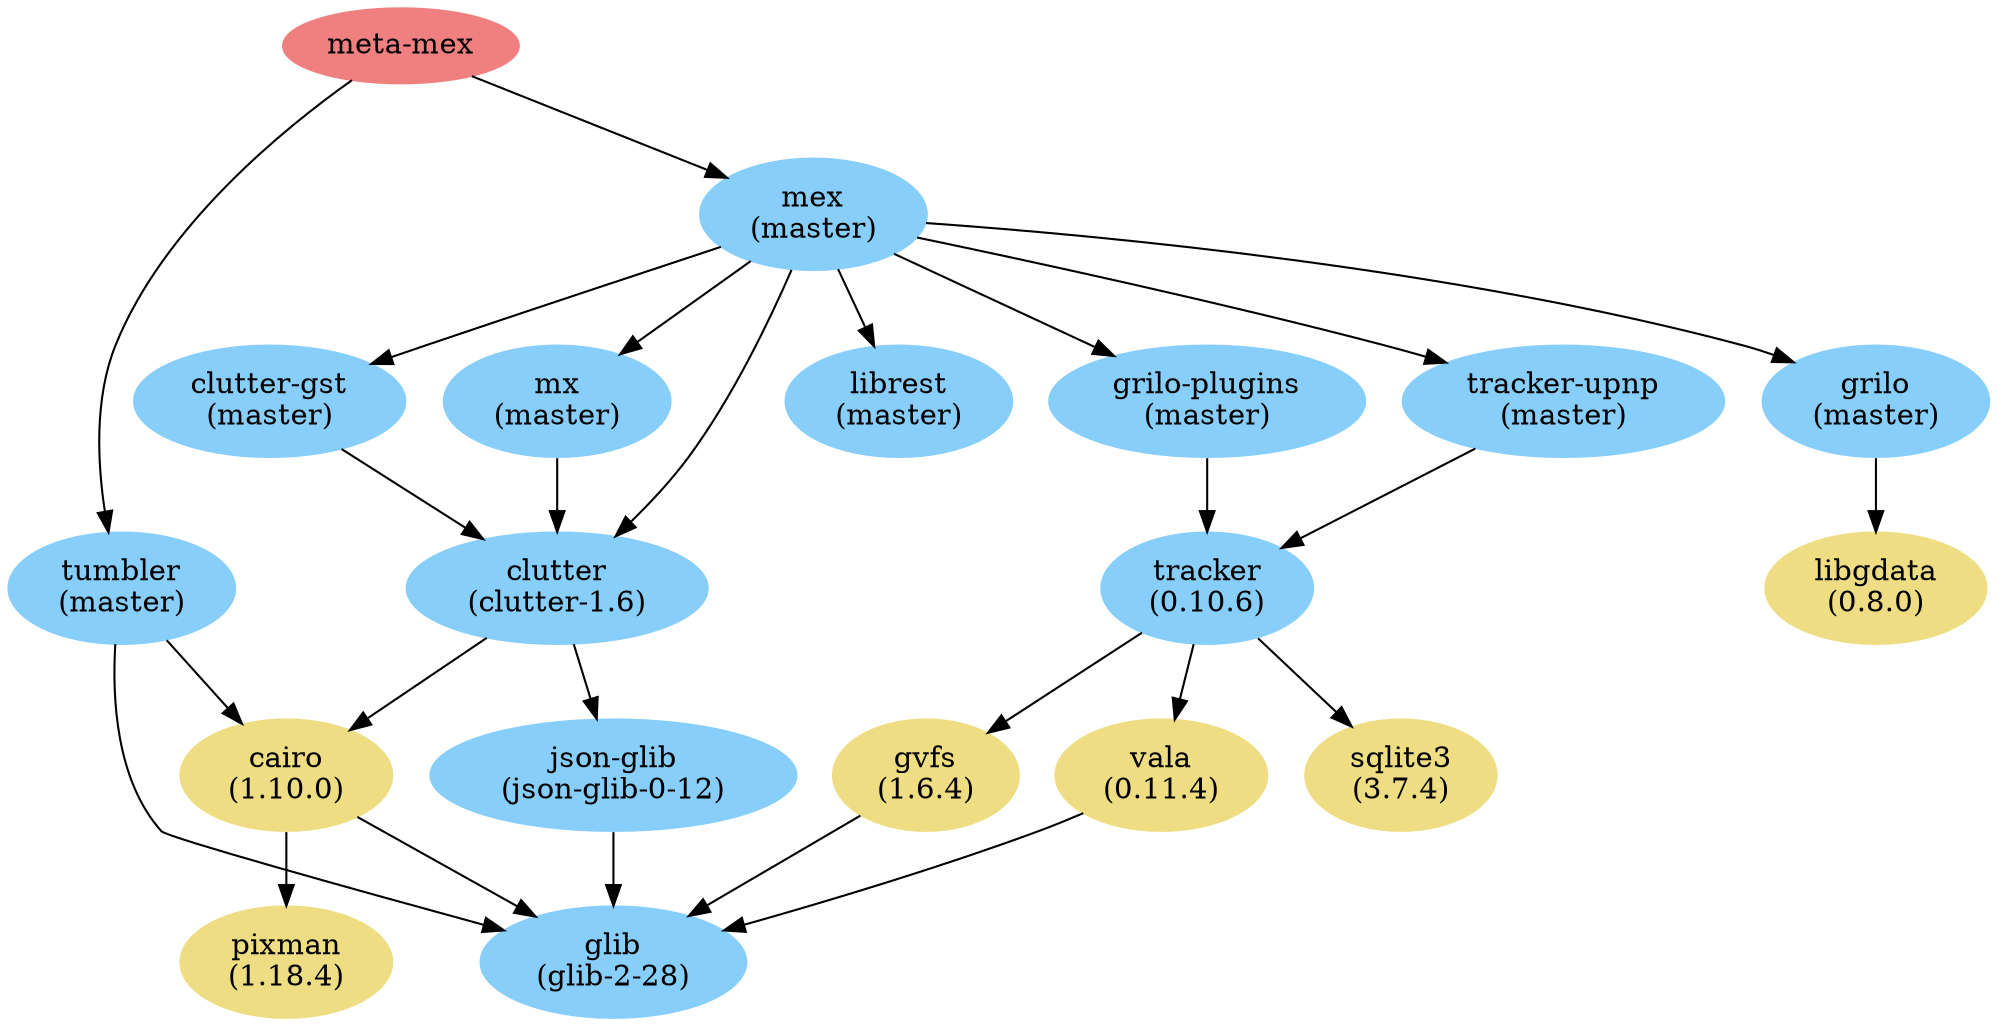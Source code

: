 digraph "G" {
  fontsize = 8;
  ratio = auto;
  "meta-mex" [color="lightcoral",style="filled",label="meta-mex"];
  "meta-mex" -> "tumbler";
  "meta-mex" -> "mex";
  "tumbler" [color="lightskyblue",style="filled",label="tumbler\n(master)"];
  "tumbler" -> "glib";
  "tumbler" -> "cairo";
  "mex" [color="lightskyblue",style="filled",label="mex\n(master)"];
  "mex" -> "clutter";
  "mex" -> "clutter-gst";
  "mex" -> "mx";
  "mex" -> "grilo";
  "mex" -> "grilo-plugins";
  "mex" -> "tracker-upnp";
  "mex" -> "librest";
  "glib" [color="lightskyblue",style="filled",label="glib\n(glib-2-28)"];
  "cairo" [color="lightgoldenrod",style="filled",label="cairo\n(1.10.0)"];
  "cairo" -> "pixman";
  "cairo" -> "glib";
  "clutter" [color="lightskyblue",style="filled",label="clutter\n(clutter-1.6)"];
  "clutter" -> "cairo";
  "clutter" -> "json-glib";
  "clutter-gst" [color="lightskyblue",style="filled",label="clutter-gst\n(master)"];
  "clutter-gst" -> "clutter";
  "mx" [color="lightskyblue",style="filled",label="mx\n(master)"];
  "mx" -> "clutter";
  "grilo" [color="lightskyblue",style="filled",label="grilo\n(master)"];
  "grilo" -> "libgdata";
  "grilo-plugins" [color="lightskyblue",style="filled",label="grilo-plugins\n(master)"];
  "grilo-plugins" -> "tracker";
  "tracker-upnp" [color="lightskyblue",style="filled",label="tracker-upnp\n(master)"];
  "tracker-upnp" -> "tracker";
  "librest" [color="lightskyblue",style="filled",label="librest\n(master)"];
  "pixman" [color="lightgoldenrod",style="filled",label="pixman\n(1.18.4)"];
  "json-glib" [color="lightskyblue",style="filled",label="json-glib\n(json-glib-0-12)"];
  "json-glib" -> "glib";
  "libgdata" [color="lightgoldenrod",style="filled",label="libgdata\n(0.8.0)"];
  "tracker" [color="lightskyblue",style="filled",label="tracker\n(0.10.6)"];
  "tracker" -> "gvfs";
  "tracker" -> "vala";
  "tracker" -> "sqlite3";
  "gvfs" [color="lightgoldenrod",style="filled",label="gvfs\n(1.6.4)"];
  "gvfs" -> "glib";
  "vala" [color="lightgoldenrod",style="filled",label="vala\n(0.11.4)"];
  "vala" -> "glib";
  "sqlite3" [color="lightgoldenrod",style="filled",label="sqlite3\n(3.7.4)"];
}

